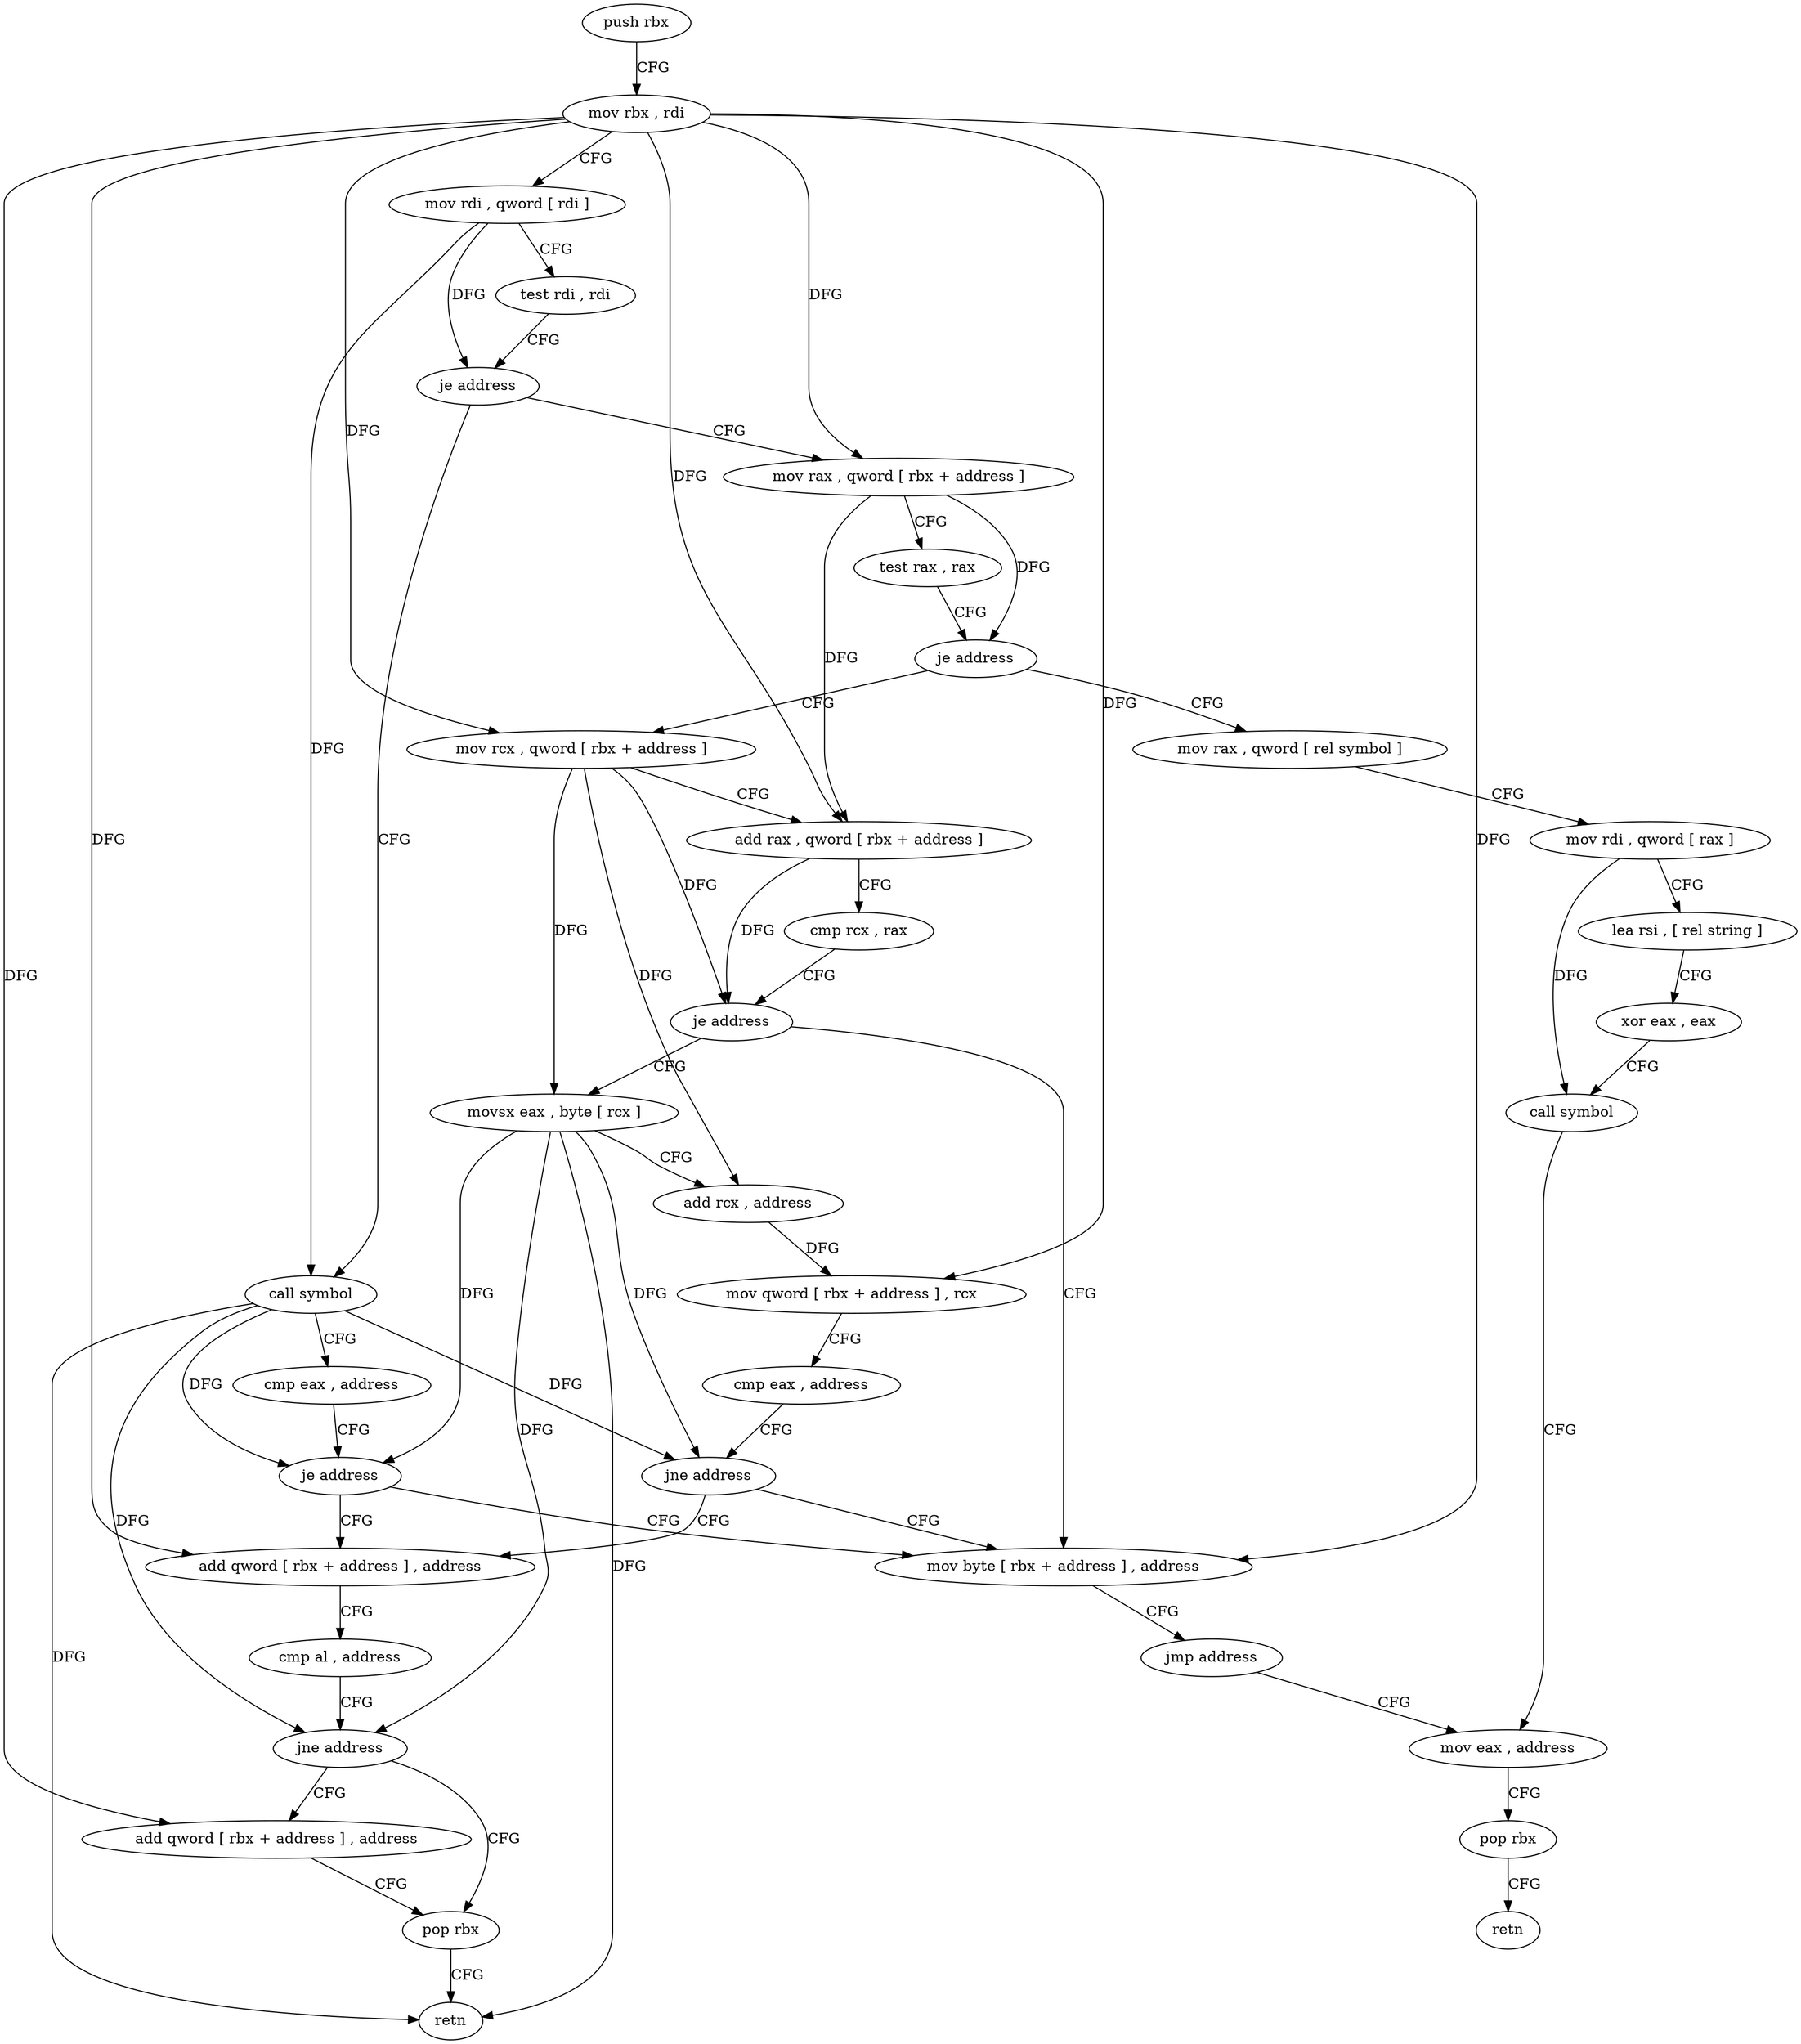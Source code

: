 digraph "func" {
"100704" [label = "push rbx" ]
"100705" [label = "mov rbx , rdi" ]
"100708" [label = "mov rdi , qword [ rdi ]" ]
"100711" [label = "test rdi , rdi" ]
"100714" [label = "je address" ]
"100742" [label = "mov rax , qword [ rbx + address ]" ]
"100716" [label = "call symbol" ]
"100746" [label = "test rax , rax" ]
"100749" [label = "je address" ]
"100786" [label = "mov rax , qword [ rel symbol ]" ]
"100751" [label = "mov rcx , qword [ rbx + address ]" ]
"100721" [label = "cmp eax , address" ]
"100724" [label = "je address" ]
"100780" [label = "mov byte [ rbx + address ] , address" ]
"100726" [label = "add qword [ rbx + address ] , address" ]
"100793" [label = "mov rdi , qword [ rax ]" ]
"100796" [label = "lea rsi , [ rel string ]" ]
"100803" [label = "xor eax , eax" ]
"100805" [label = "call symbol" ]
"100810" [label = "mov eax , address" ]
"100755" [label = "add rax , qword [ rbx + address ]" ]
"100759" [label = "cmp rcx , rax" ]
"100762" [label = "je address" ]
"100764" [label = "movsx eax , byte [ rcx ]" ]
"100784" [label = "jmp address" ]
"100731" [label = "cmp al , address" ]
"100733" [label = "jne address" ]
"100740" [label = "pop rbx" ]
"100735" [label = "add qword [ rbx + address ] , address" ]
"100767" [label = "add rcx , address" ]
"100771" [label = "mov qword [ rbx + address ] , rcx" ]
"100775" [label = "cmp eax , address" ]
"100778" [label = "jne address" ]
"100815" [label = "pop rbx" ]
"100816" [label = "retn" ]
"100741" [label = "retn" ]
"100704" -> "100705" [ label = "CFG" ]
"100705" -> "100708" [ label = "CFG" ]
"100705" -> "100742" [ label = "DFG" ]
"100705" -> "100751" [ label = "DFG" ]
"100705" -> "100755" [ label = "DFG" ]
"100705" -> "100780" [ label = "DFG" ]
"100705" -> "100726" [ label = "DFG" ]
"100705" -> "100771" [ label = "DFG" ]
"100705" -> "100735" [ label = "DFG" ]
"100708" -> "100711" [ label = "CFG" ]
"100708" -> "100714" [ label = "DFG" ]
"100708" -> "100716" [ label = "DFG" ]
"100711" -> "100714" [ label = "CFG" ]
"100714" -> "100742" [ label = "CFG" ]
"100714" -> "100716" [ label = "CFG" ]
"100742" -> "100746" [ label = "CFG" ]
"100742" -> "100749" [ label = "DFG" ]
"100742" -> "100755" [ label = "DFG" ]
"100716" -> "100721" [ label = "CFG" ]
"100716" -> "100724" [ label = "DFG" ]
"100716" -> "100733" [ label = "DFG" ]
"100716" -> "100778" [ label = "DFG" ]
"100716" -> "100741" [ label = "DFG" ]
"100746" -> "100749" [ label = "CFG" ]
"100749" -> "100786" [ label = "CFG" ]
"100749" -> "100751" [ label = "CFG" ]
"100786" -> "100793" [ label = "CFG" ]
"100751" -> "100755" [ label = "CFG" ]
"100751" -> "100762" [ label = "DFG" ]
"100751" -> "100764" [ label = "DFG" ]
"100751" -> "100767" [ label = "DFG" ]
"100721" -> "100724" [ label = "CFG" ]
"100724" -> "100780" [ label = "CFG" ]
"100724" -> "100726" [ label = "CFG" ]
"100780" -> "100784" [ label = "CFG" ]
"100726" -> "100731" [ label = "CFG" ]
"100793" -> "100796" [ label = "CFG" ]
"100793" -> "100805" [ label = "DFG" ]
"100796" -> "100803" [ label = "CFG" ]
"100803" -> "100805" [ label = "CFG" ]
"100805" -> "100810" [ label = "CFG" ]
"100810" -> "100815" [ label = "CFG" ]
"100755" -> "100759" [ label = "CFG" ]
"100755" -> "100762" [ label = "DFG" ]
"100759" -> "100762" [ label = "CFG" ]
"100762" -> "100780" [ label = "CFG" ]
"100762" -> "100764" [ label = "CFG" ]
"100764" -> "100767" [ label = "CFG" ]
"100764" -> "100724" [ label = "DFG" ]
"100764" -> "100733" [ label = "DFG" ]
"100764" -> "100778" [ label = "DFG" ]
"100764" -> "100741" [ label = "DFG" ]
"100784" -> "100810" [ label = "CFG" ]
"100731" -> "100733" [ label = "CFG" ]
"100733" -> "100740" [ label = "CFG" ]
"100733" -> "100735" [ label = "CFG" ]
"100740" -> "100741" [ label = "CFG" ]
"100735" -> "100740" [ label = "CFG" ]
"100767" -> "100771" [ label = "DFG" ]
"100771" -> "100775" [ label = "CFG" ]
"100775" -> "100778" [ label = "CFG" ]
"100778" -> "100726" [ label = "CFG" ]
"100778" -> "100780" [ label = "CFG" ]
"100815" -> "100816" [ label = "CFG" ]
}
